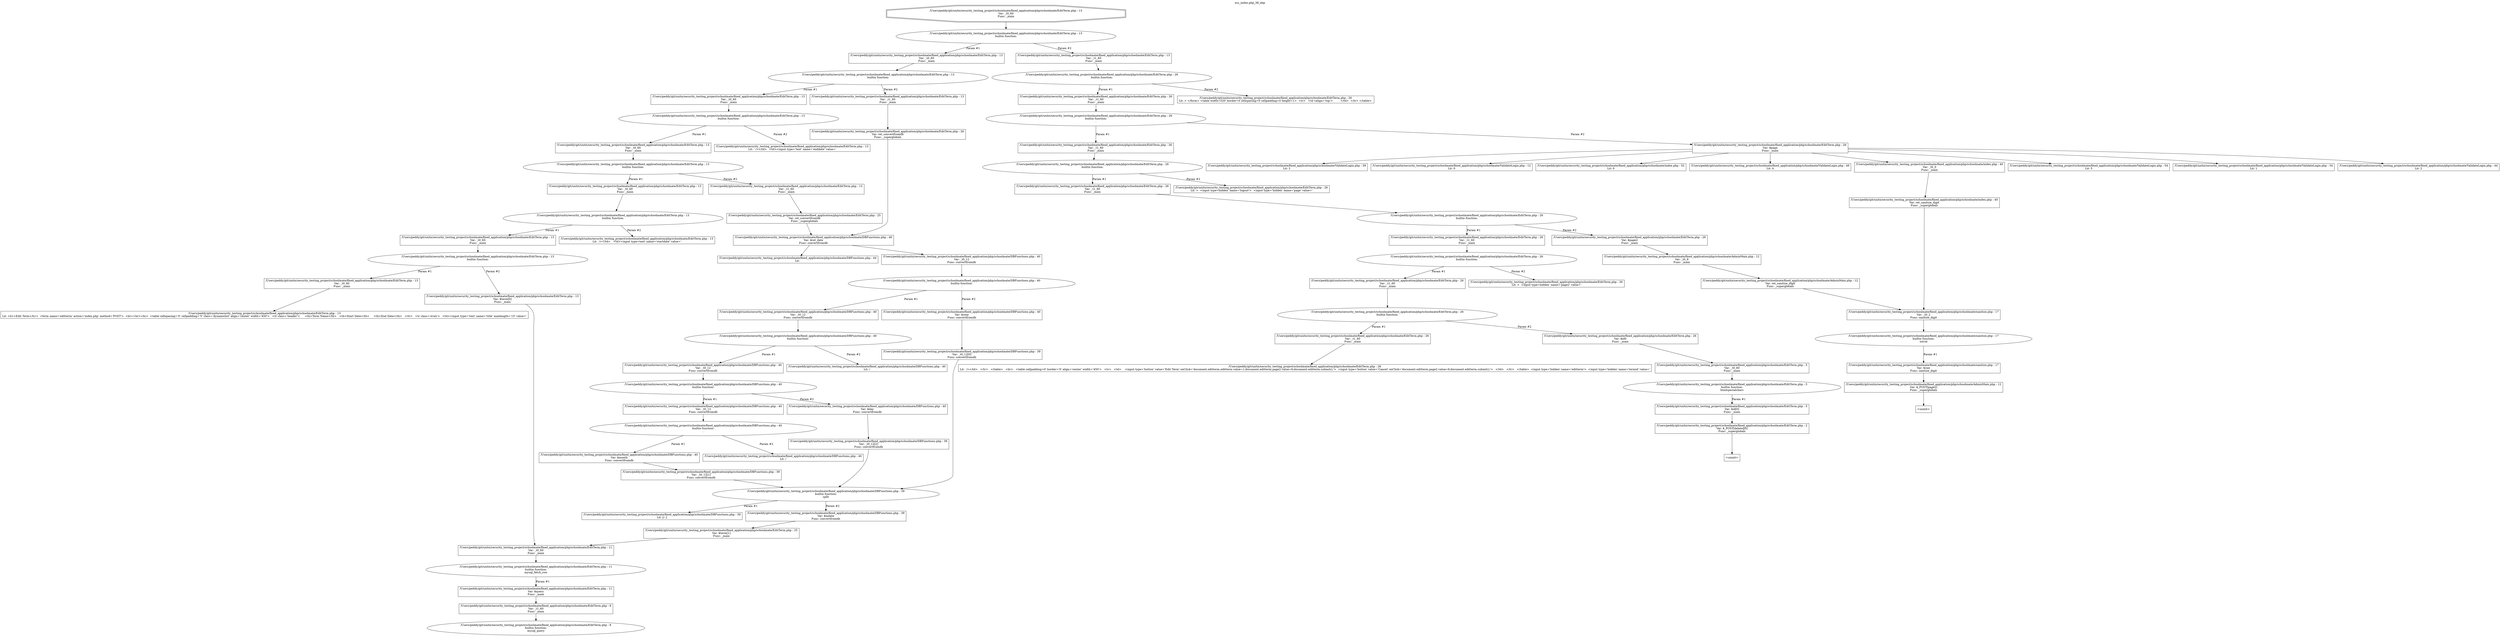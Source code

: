 digraph cfg {
  label="xss_index.php_38_dep";
  labelloc=t;
  n1 [shape=doubleoctagon, label="/Users/peddy/git/unitn/security_testing_project/schoolmate/fixed_application/php/schoolmate/EditTerm.php : 13\nVar: _t0_60\nFunc: _main\n"];
  n2 [shape=ellipse, label="/Users/peddy/git/unitn/security_testing_project/schoolmate/fixed_application/php/schoolmate/EditTerm.php : 13\nbuiltin function:\n.\n"];
  n3 [shape=box, label="/Users/peddy/git/unitn/security_testing_project/schoolmate/fixed_application/php/schoolmate/EditTerm.php : 13\nVar: _t0_60\nFunc: _main\n"];
  n4 [shape=ellipse, label="/Users/peddy/git/unitn/security_testing_project/schoolmate/fixed_application/php/schoolmate/EditTerm.php : 13\nbuiltin function:\n.\n"];
  n5 [shape=box, label="/Users/peddy/git/unitn/security_testing_project/schoolmate/fixed_application/php/schoolmate/EditTerm.php : 13\nVar: _t0_60\nFunc: _main\n"];
  n6 [shape=ellipse, label="/Users/peddy/git/unitn/security_testing_project/schoolmate/fixed_application/php/schoolmate/EditTerm.php : 13\nbuiltin function:\n.\n"];
  n7 [shape=box, label="/Users/peddy/git/unitn/security_testing_project/schoolmate/fixed_application/php/schoolmate/EditTerm.php : 13\nVar: _t0_60\nFunc: _main\n"];
  n8 [shape=ellipse, label="/Users/peddy/git/unitn/security_testing_project/schoolmate/fixed_application/php/schoolmate/EditTerm.php : 13\nbuiltin function:\n.\n"];
  n9 [shape=box, label="/Users/peddy/git/unitn/security_testing_project/schoolmate/fixed_application/php/schoolmate/EditTerm.php : 13\nVar: _t0_60\nFunc: _main\n"];
  n10 [shape=ellipse, label="/Users/peddy/git/unitn/security_testing_project/schoolmate/fixed_application/php/schoolmate/EditTerm.php : 13\nbuiltin function:\n.\n"];
  n11 [shape=box, label="/Users/peddy/git/unitn/security_testing_project/schoolmate/fixed_application/php/schoolmate/EditTerm.php : 13\nVar: _t0_60\nFunc: _main\n"];
  n12 [shape=ellipse, label="/Users/peddy/git/unitn/security_testing_project/schoolmate/fixed_application/php/schoolmate/EditTerm.php : 13\nbuiltin function:\n.\n"];
  n13 [shape=box, label="/Users/peddy/git/unitn/security_testing_project/schoolmate/fixed_application/php/schoolmate/EditTerm.php : 13\nVar: _t0_60\nFunc: _main\n"];
  n14 [shape=box, label="/Users/peddy/git/unitn/security_testing_project/schoolmate/fixed_application/php/schoolmate/EditTerm.php : 13\nLit: <h1>Edit Term</h1>  <form name='editterm' action='index.php' method='POST'>  <br><br><br>  <table cellspacing='0' cellpadding='5' class='dynamiclist' align='center' width='450'>   <tr class='header'>	<th>Term Name</th>	<th>Start Date</th>	<th>End Date</th>   </tr>   <tr class='even'>	<td><input type='text' name='title' maxlength='15' value='\n"];
  n15 [shape=box, label="/Users/peddy/git/unitn/security_testing_project/schoolmate/fixed_application/php/schoolmate/EditTerm.php : 13\nVar: $term[0]\nFunc: _main\n"];
  n16 [shape=box, label="/Users/peddy/git/unitn/security_testing_project/schoolmate/fixed_application/php/schoolmate/EditTerm.php : 11\nVar: _t0_60\nFunc: _main\n"];
  n17 [shape=ellipse, label="/Users/peddy/git/unitn/security_testing_project/schoolmate/fixed_application/php/schoolmate/EditTerm.php : 11\nbuiltin function:\nmysql_fetch_row\n"];
  n18 [shape=box, label="/Users/peddy/git/unitn/security_testing_project/schoolmate/fixed_application/php/schoolmate/EditTerm.php : 11\nVar: $query\nFunc: _main\n"];
  n19 [shape=box, label="/Users/peddy/git/unitn/security_testing_project/schoolmate/fixed_application/php/schoolmate/EditTerm.php : 8\nVar: _t1_60\nFunc: _main\n"];
  n20 [shape=ellipse, label="/Users/peddy/git/unitn/security_testing_project/schoolmate/fixed_application/php/schoolmate/EditTerm.php : 8\nbuiltin function:\nmysql_query\n"];
  n21 [shape=box, label="/Users/peddy/git/unitn/security_testing_project/schoolmate/fixed_application/php/schoolmate/EditTerm.php : 13\nLit:  /></td>	<td><input type=text' name='startdate' value='\n"];
  n22 [shape=box, label="/Users/peddy/git/unitn/security_testing_project/schoolmate/fixed_application/php/schoolmate/EditTerm.php : 13\nVar: _t1_60\nFunc: _main\n"];
  n23 [shape=box, label="/Users/peddy/git/unitn/security_testing_project/schoolmate/fixed_application/php/schoolmate/EditTerm.php : 25\nVar: ret_convertfromdb\nFunc: _superglobals\n"];
  n24 [shape=box, label="/Users/peddy/git/unitn/security_testing_project/schoolmate/fixed_application/php/schoolmate/DBFunctions.php : 46\nVar: $ret_date\nFunc: convertfromdb\n"];
  n25 [shape=box, label="/Users/peddy/git/unitn/security_testing_project/schoolmate/fixed_application/php/schoolmate/DBFunctions.php : 44\nLit: \n"];
  n26 [shape=box, label="/Users/peddy/git/unitn/security_testing_project/schoolmate/fixed_application/php/schoolmate/DBFunctions.php : 40\nVar: _t0_12\nFunc: convertfromdb\n"];
  n27 [shape=ellipse, label="/Users/peddy/git/unitn/security_testing_project/schoolmate/fixed_application/php/schoolmate/DBFunctions.php : 40\nbuiltin function:\n.\n"];
  n28 [shape=box, label="/Users/peddy/git/unitn/security_testing_project/schoolmate/fixed_application/php/schoolmate/DBFunctions.php : 40\nVar: _t0_12\nFunc: convertfromdb\n"];
  n29 [shape=ellipse, label="/Users/peddy/git/unitn/security_testing_project/schoolmate/fixed_application/php/schoolmate/DBFunctions.php : 40\nbuiltin function:\n.\n"];
  n30 [shape=box, label="/Users/peddy/git/unitn/security_testing_project/schoolmate/fixed_application/php/schoolmate/DBFunctions.php : 40\nVar: _t0_12\nFunc: convertfromdb\n"];
  n31 [shape=ellipse, label="/Users/peddy/git/unitn/security_testing_project/schoolmate/fixed_application/php/schoolmate/DBFunctions.php : 40\nbuiltin function:\n.\n"];
  n32 [shape=box, label="/Users/peddy/git/unitn/security_testing_project/schoolmate/fixed_application/php/schoolmate/DBFunctions.php : 40\nVar: _t0_12\nFunc: convertfromdb\n"];
  n33 [shape=ellipse, label="/Users/peddy/git/unitn/security_testing_project/schoolmate/fixed_application/php/schoolmate/DBFunctions.php : 40\nbuiltin function:\n.\n"];
  n34 [shape=box, label="/Users/peddy/git/unitn/security_testing_project/schoolmate/fixed_application/php/schoolmate/DBFunctions.php : 40\nVar: $month\nFunc: convertfromdb\n"];
  n35 [shape=box, label="/Users/peddy/git/unitn/security_testing_project/schoolmate/fixed_application/php/schoolmate/DBFunctions.php : 39\nVar: _t0_12[1]\nFunc: convertfromdb\n"];
  n36 [shape=ellipse, label="/Users/peddy/git/unitn/security_testing_project/schoolmate/fixed_application/php/schoolmate/DBFunctions.php : 39\nbuiltin function:\nsplit\n"];
  n37 [shape=box, label="/Users/peddy/git/unitn/security_testing_project/schoolmate/fixed_application/php/schoolmate/DBFunctions.php : 39\nLit: [/.-]\n"];
  n38 [shape=box, label="/Users/peddy/git/unitn/security_testing_project/schoolmate/fixed_application/php/schoolmate/DBFunctions.php : 39\nVar: $indate\nFunc: convertfromdb\n"];
  n39 [shape=box, label="/Users/peddy/git/unitn/security_testing_project/schoolmate/fixed_application/php/schoolmate/EditTerm.php : 25\nVar: $term[1]\nFunc: _main\n"];
  n40 [shape=box, label="/Users/peddy/git/unitn/security_testing_project/schoolmate/fixed_application/php/schoolmate/DBFunctions.php : 40\nLit: /\n"];
  n41 [shape=box, label="/Users/peddy/git/unitn/security_testing_project/schoolmate/fixed_application/php/schoolmate/DBFunctions.php : 40\nVar: $day\nFunc: convertfromdb\n"];
  n42 [shape=box, label="/Users/peddy/git/unitn/security_testing_project/schoolmate/fixed_application/php/schoolmate/DBFunctions.php : 39\nVar: _t0_12[2]\nFunc: convertfromdb\n"];
  n43 [shape=box, label="/Users/peddy/git/unitn/security_testing_project/schoolmate/fixed_application/php/schoolmate/DBFunctions.php : 40\nLit: /\n"];
  n44 [shape=box, label="/Users/peddy/git/unitn/security_testing_project/schoolmate/fixed_application/php/schoolmate/DBFunctions.php : 40\nVar: $year\nFunc: convertfromdb\n"];
  n45 [shape=box, label="/Users/peddy/git/unitn/security_testing_project/schoolmate/fixed_application/php/schoolmate/DBFunctions.php : 39\nVar: _t0_12[0]\nFunc: convertfromdb\n"];
  n46 [shape=box, label="/Users/peddy/git/unitn/security_testing_project/schoolmate/fixed_application/php/schoolmate/EditTerm.php : 13\nLit: ' /></td>	<td><input type='text' name='enddate' value='\n"];
  n47 [shape=box, label="/Users/peddy/git/unitn/security_testing_project/schoolmate/fixed_application/php/schoolmate/EditTerm.php : 13\nVar: _t1_60\nFunc: _main\n"];
  n48 [shape=box, label="/Users/peddy/git/unitn/security_testing_project/schoolmate/fixed_application/php/schoolmate/EditTerm.php : 26\nVar: ret_convertfromdb\nFunc: _superglobals\n"];
  n49 [shape=box, label="/Users/peddy/git/unitn/security_testing_project/schoolmate/fixed_application/php/schoolmate/EditTerm.php : 13\nVar: _t1_60\nFunc: _main\n"];
  n50 [shape=ellipse, label="/Users/peddy/git/unitn/security_testing_project/schoolmate/fixed_application/php/schoolmate/EditTerm.php : 26\nbuiltin function:\n.\n"];
  n51 [shape=box, label="/Users/peddy/git/unitn/security_testing_project/schoolmate/fixed_application/php/schoolmate/EditTerm.php : 26\nVar: _t1_60\nFunc: _main\n"];
  n52 [shape=ellipse, label="/Users/peddy/git/unitn/security_testing_project/schoolmate/fixed_application/php/schoolmate/EditTerm.php : 26\nbuiltin function:\n.\n"];
  n53 [shape=box, label="/Users/peddy/git/unitn/security_testing_project/schoolmate/fixed_application/php/schoolmate/EditTerm.php : 26\nVar: _t1_60\nFunc: _main\n"];
  n54 [shape=ellipse, label="/Users/peddy/git/unitn/security_testing_project/schoolmate/fixed_application/php/schoolmate/EditTerm.php : 26\nbuiltin function:\n.\n"];
  n55 [shape=box, label="/Users/peddy/git/unitn/security_testing_project/schoolmate/fixed_application/php/schoolmate/EditTerm.php : 26\nVar: _t1_60\nFunc: _main\n"];
  n56 [shape=ellipse, label="/Users/peddy/git/unitn/security_testing_project/schoolmate/fixed_application/php/schoolmate/EditTerm.php : 26\nbuiltin function:\n.\n"];
  n57 [shape=box, label="/Users/peddy/git/unitn/security_testing_project/schoolmate/fixed_application/php/schoolmate/EditTerm.php : 26\nVar: _t1_60\nFunc: _main\n"];
  n58 [shape=ellipse, label="/Users/peddy/git/unitn/security_testing_project/schoolmate/fixed_application/php/schoolmate/EditTerm.php : 26\nbuiltin function:\n.\n"];
  n59 [shape=box, label="/Users/peddy/git/unitn/security_testing_project/schoolmate/fixed_application/php/schoolmate/EditTerm.php : 26\nVar: _t1_60\nFunc: _main\n"];
  n60 [shape=ellipse, label="/Users/peddy/git/unitn/security_testing_project/schoolmate/fixed_application/php/schoolmate/EditTerm.php : 26\nbuiltin function:\n.\n"];
  n61 [shape=box, label="/Users/peddy/git/unitn/security_testing_project/schoolmate/fixed_application/php/schoolmate/EditTerm.php : 26\nVar: _t1_60\nFunc: _main\n"];
  n62 [shape=box, label="/Users/peddy/git/unitn/security_testing_project/schoolmate/fixed_application/php/schoolmate/EditTerm.php : 26\nLit:  /></td>   </tr>   </table>   <br>   <table cellpadding=0' border='0' align='center' width='450'>   <tr>   <td>	<input type='button' value='Edit Term' onClick='document.editterm.editterm.value=1;document.editterm.page2.value=6;document.editterm.submit();'>	<input type='button' value='Cancel' onClick='document.editterm.page2.value=6;document.editterm.submit();'>   </td>   </tr>   </table>  <input type='hidden' name='editterm'>  <input type='hidden' name='termid' value='\n"];
  n63 [shape=box, label="/Users/peddy/git/unitn/security_testing_project/schoolmate/fixed_application/php/schoolmate/EditTerm.php : 26\nVar: $id0\nFunc: _main\n"];
  n64 [shape=box, label="/Users/peddy/git/unitn/security_testing_project/schoolmate/fixed_application/php/schoolmate/EditTerm.php : 5\nVar: _t0_60\nFunc: _main\n"];
  n65 [shape=ellipse, label="/Users/peddy/git/unitn/security_testing_project/schoolmate/fixed_application/php/schoolmate/EditTerm.php : 5\nbuiltin function:\nhtmlspecialchars\n"];
  n66 [shape=box, label="/Users/peddy/git/unitn/security_testing_project/schoolmate/fixed_application/php/schoolmate/EditTerm.php : 5\nVar: $id[0]\nFunc: _main\n"];
  n67 [shape=box, label="/Users/peddy/git/unitn/security_testing_project/schoolmate/fixed_application/php/schoolmate/EditTerm.php : 2\nVar: $_POST[delete][0]\nFunc: _superglobals\n"];
  n68 [shape=box, label="<uninit>"];
  n69 [shape=box, label="/Users/peddy/git/unitn/security_testing_project/schoolmate/fixed_application/php/schoolmate/EditTerm.php : 26\nLit: >  <input type=hidden' name='page2' value='\n"];
  n70 [shape=box, label="/Users/peddy/git/unitn/security_testing_project/schoolmate/fixed_application/php/schoolmate/EditTerm.php : 26\nVar: $page2\nFunc: _main\n"];
  n71 [shape=box, label="/Users/peddy/git/unitn/security_testing_project/schoolmate/fixed_application/php/schoolmate/AdminMain.php : 12\nVar: _t0_9\nFunc: _main\n"];
  n72 [shape=box, label="/Users/peddy/git/unitn/security_testing_project/schoolmate/fixed_application/php/schoolmate/AdminMain.php : 12\nVar: ret_sanitize_digit\nFunc: _superglobals\n"];
  n73 [shape=box, label="/Users/peddy/git/unitn/security_testing_project/schoolmate/fixed_application/php/schoolmate/sanitize.php : 17\nVar: _t0_2\nFunc: sanitize_digit\n"];
  n74 [shape=ellipse, label="/Users/peddy/git/unitn/security_testing_project/schoolmate/fixed_application/php/schoolmate/sanitize.php : 17\nbuiltin function:\nintval\n"];
  n75 [shape=box, label="/Users/peddy/git/unitn/security_testing_project/schoolmate/fixed_application/php/schoolmate/sanitize.php : 17\nVar: $raw\nFunc: sanitize_digit\n"];
  n76 [shape=box, label="/Users/peddy/git/unitn/security_testing_project/schoolmate/fixed_application/php/schoolmate/AdminMain.php : 12\nVar: $_POST[page2]\nFunc: _superglobals\n"];
  n77 [shape=box, label="<uninit>"];
  n78 [shape=box, label="/Users/peddy/git/unitn/security_testing_project/schoolmate/fixed_application/php/schoolmate/EditTerm.php : 26\nLit: >  <input type=hidden' name='logout'>  <input type='hidden' name='page' value='\n"];
  n79 [shape=box, label="/Users/peddy/git/unitn/security_testing_project/schoolmate/fixed_application/php/schoolmate/EditTerm.php : 26\nVar: $page\nFunc: _main\n"];
  n80 [shape=box, label="/Users/peddy/git/unitn/security_testing_project/schoolmate/fixed_application/php/schoolmate/ValidateLogin.php : 39\nLit: 2\n"];
  n81 [shape=box, label="/Users/peddy/git/unitn/security_testing_project/schoolmate/fixed_application/php/schoolmate/ValidateLogin.php : 12\nLit: 0\n"];
  n82 [shape=box, label="/Users/peddy/git/unitn/security_testing_project/schoolmate/fixed_application/php/schoolmate/index.php : 52\nLit: 0\n"];
  n83 [shape=box, label="/Users/peddy/git/unitn/security_testing_project/schoolmate/fixed_application/php/schoolmate/ValidateLogin.php : 49\nLit: 4\n"];
  n84 [shape=box, label="/Users/peddy/git/unitn/security_testing_project/schoolmate/fixed_application/php/schoolmate/index.php : 40\nVar: _t0_0\nFunc: _main\n"];
  n85 [shape=box, label="/Users/peddy/git/unitn/security_testing_project/schoolmate/fixed_application/php/schoolmate/index.php : 40\nVar: ret_sanitize_digit\nFunc: _superglobals\n"];
  n86 [shape=box, label="/Users/peddy/git/unitn/security_testing_project/schoolmate/fixed_application/php/schoolmate/ValidateLogin.php : 54\nLit: 5\n"];
  n87 [shape=box, label="/Users/peddy/git/unitn/security_testing_project/schoolmate/fixed_application/php/schoolmate/ValidateLogin.php : 34\nLit: 1\n"];
  n88 [shape=box, label="/Users/peddy/git/unitn/security_testing_project/schoolmate/fixed_application/php/schoolmate/ValidateLogin.php : 44\nLit: 2\n"];
  n89 [shape=box, label="/Users/peddy/git/unitn/security_testing_project/schoolmate/fixed_application/php/schoolmate/EditTerm.php : 26\nLit: > </form> <table width=520' border=0 cellspacing=0 cellpadding=0 height=1>  <tr>   <td valign='top'>	&nbsp;   </td>  </tr> </table> \n"];
  n1 -> n2;
  n3 -> n4;
  n5 -> n6;
  n7 -> n8;
  n9 -> n10;
  n11 -> n12;
  n13 -> n14;
  n12 -> n13[label="Param #1"];
  n12 -> n15[label="Param #2"];
  n16 -> n17;
  n19 -> n20;
  n18 -> n19;
  n17 -> n18[label="Param #1"];
  n15 -> n16;
  n10 -> n11[label="Param #1"];
  n10 -> n21[label="Param #2"];
  n8 -> n9[label="Param #1"];
  n8 -> n22[label="Param #2"];
  n24 -> n25;
  n24 -> n26;
  n26 -> n27;
  n28 -> n29;
  n30 -> n31;
  n32 -> n33;
  n35 -> n36;
  n36 -> n37[label="Param #1"];
  n36 -> n38[label="Param #2"];
  n39 -> n16;
  n38 -> n39;
  n34 -> n35;
  n33 -> n34[label="Param #1"];
  n33 -> n40[label="Param #2"];
  n31 -> n32[label="Param #1"];
  n31 -> n41[label="Param #2"];
  n42 -> n36;
  n41 -> n42;
  n29 -> n30[label="Param #1"];
  n29 -> n43[label="Param #2"];
  n27 -> n28[label="Param #1"];
  n27 -> n44[label="Param #2"];
  n45 -> n36;
  n44 -> n45;
  n23 -> n24;
  n22 -> n23;
  n6 -> n7[label="Param #1"];
  n6 -> n46[label="Param #2"];
  n4 -> n5[label="Param #1"];
  n4 -> n47[label="Param #2"];
  n48 -> n24;
  n47 -> n48;
  n2 -> n3[label="Param #1"];
  n2 -> n49[label="Param #2"];
  n49 -> n50;
  n51 -> n52;
  n53 -> n54;
  n55 -> n56;
  n57 -> n58;
  n59 -> n60;
  n61 -> n62;
  n60 -> n61[label="Param #1"];
  n60 -> n63[label="Param #2"];
  n64 -> n65;
  n67 -> n68;
  n66 -> n67;
  n65 -> n66[label="Param #1"];
  n63 -> n64;
  n58 -> n59[label="Param #1"];
  n58 -> n69[label="Param #2"];
  n56 -> n57[label="Param #1"];
  n56 -> n70[label="Param #2"];
  n73 -> n74;
  n76 -> n77;
  n75 -> n76;
  n74 -> n75[label="Param #1"];
  n72 -> n73;
  n71 -> n72;
  n70 -> n71;
  n54 -> n55[label="Param #1"];
  n54 -> n78[label="Param #2"];
  n52 -> n53[label="Param #1"];
  n52 -> n79[label="Param #2"];
  n79 -> n80;
  n79 -> n81;
  n79 -> n82;
  n79 -> n83;
  n79 -> n84;
  n79 -> n86;
  n79 -> n87;
  n79 -> n88;
  n85 -> n73;
  n84 -> n85;
  n50 -> n51[label="Param #1"];
  n50 -> n89[label="Param #2"];
}
